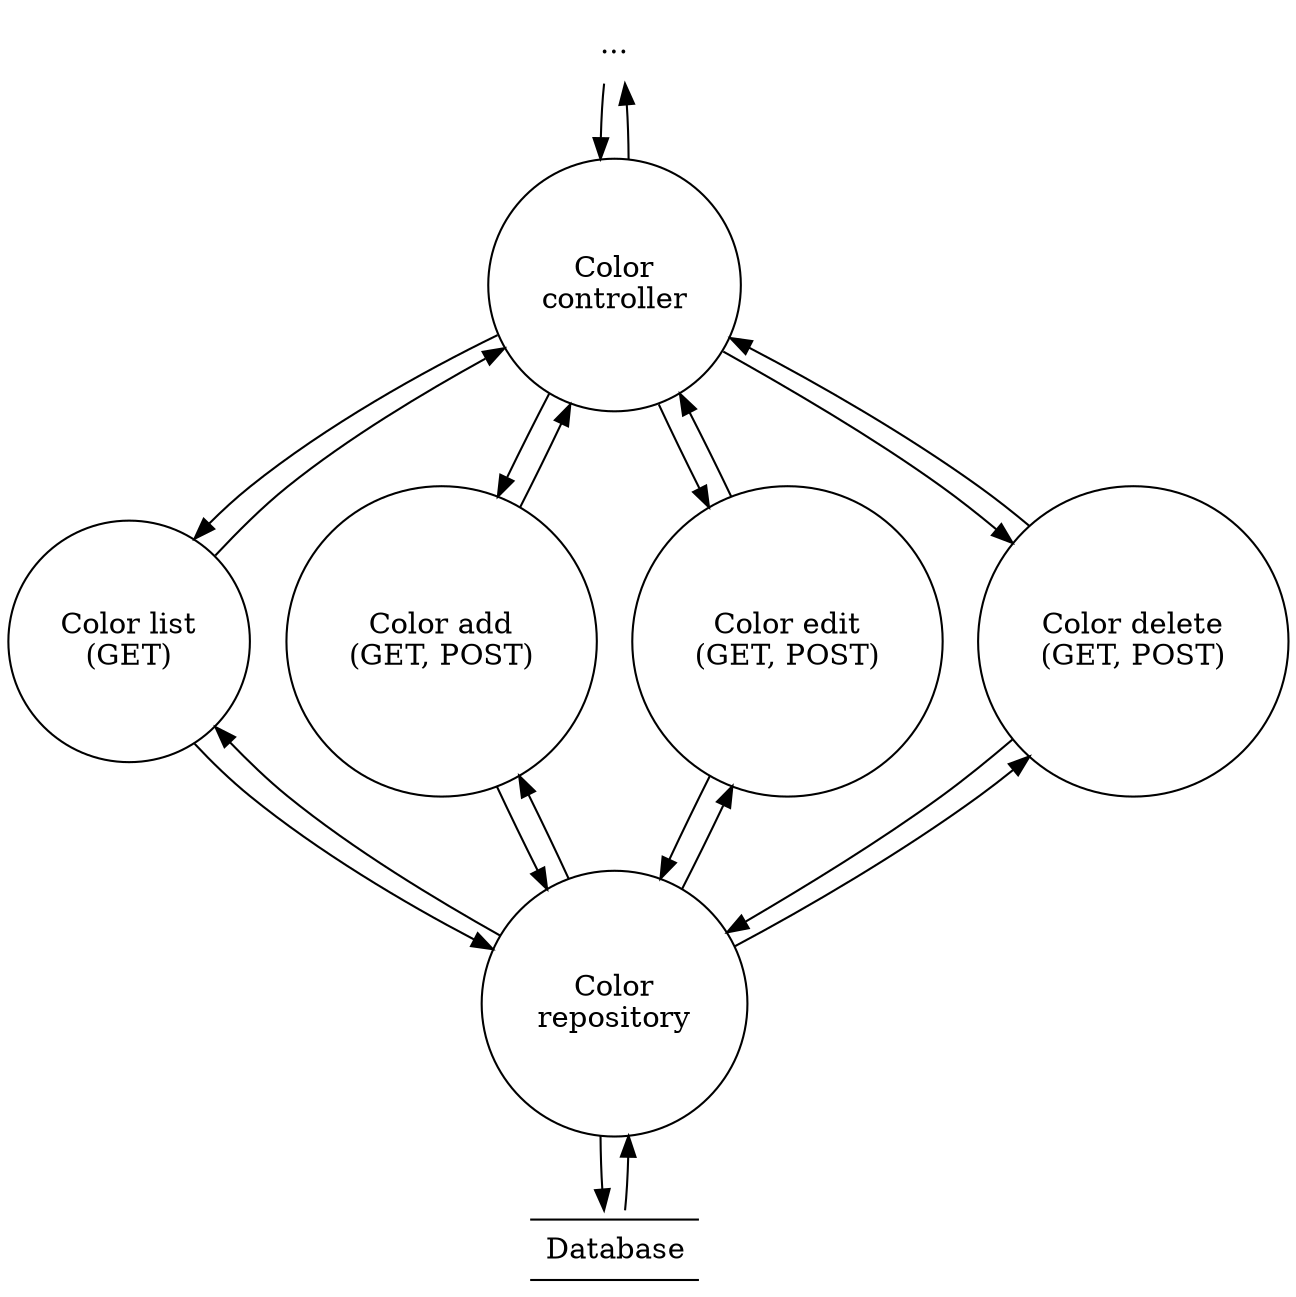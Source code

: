 digraph data_flow_diagram {
    node [ shape = circle ]
    
    "..." [ shape = none ]
    
    "..." -> "Color\ncontroller" -> "..."

    subgraph actions {
        rank = same
        
        "Color list\n(GET)"
        "Color add\n(GET, POST)"
        "Color edit\n(GET, POST)"
        "Color delete\n(GET, POST)"
    }
    
    "Color\ncontroller" -> {
        "Color list\n(GET)"
        "Color add\n(GET, POST)"
        "Color edit\n(GET, POST)"
        "Color delete\n(GET, POST)"
    } -> "Color\ncontroller"
    
    "Color\nrepository" -> {
        "Color list\n(GET)"
        "Color add\n(GET, POST)"
        "Color edit\n(GET, POST)"
        "Color delete\n(GET, POST)"
    } -> "Color\nrepository"
    
    Database [
        label = <
            <TABLE BORDER="1" SIDES="TB" CELLBORDER="0" CELLPADDING="6" CELLSPACING="0">
                <TR><TD>Database</TD></TR>
            </TABLE>
        >,
        shape = none ]
    
    "Color\nrepository" -> Database -> "Color\nrepository"
}
